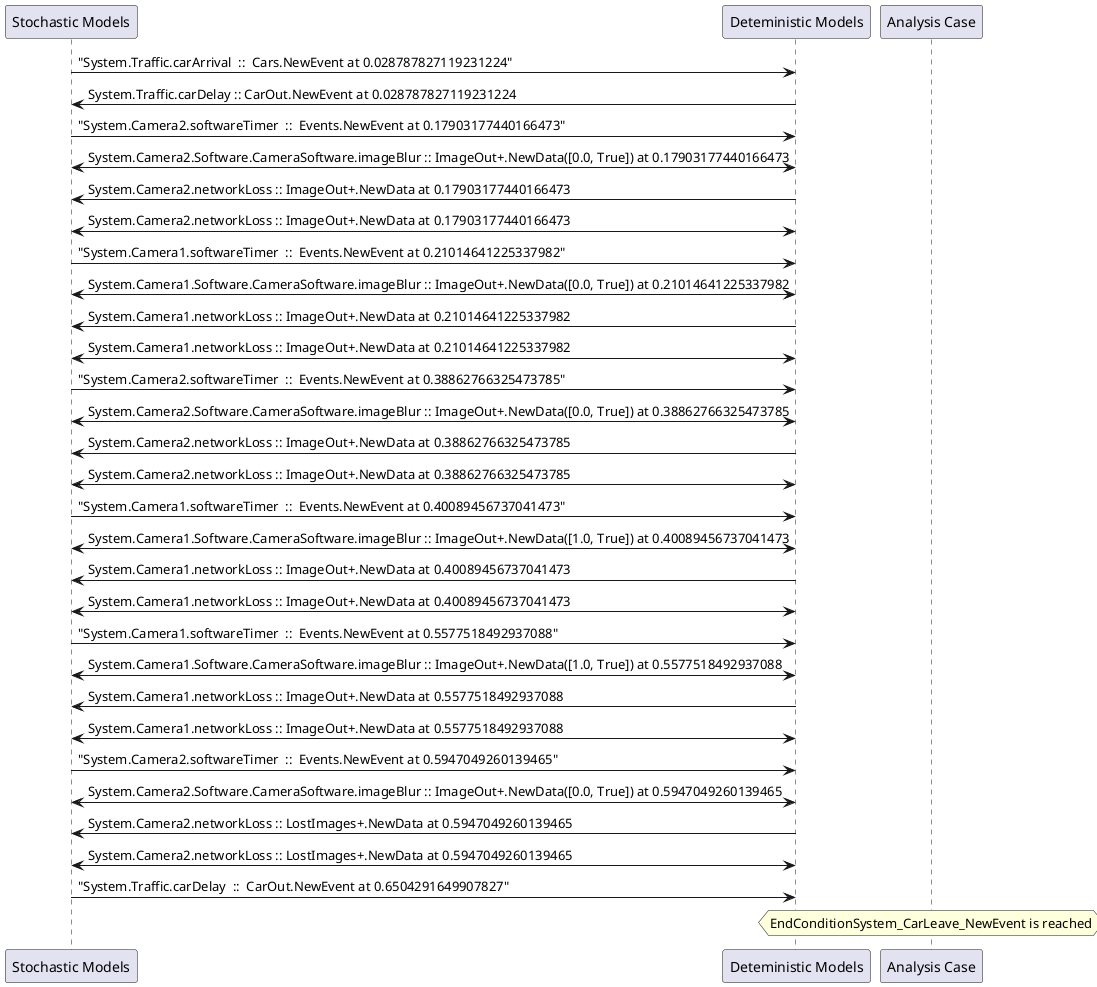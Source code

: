 
	@startuml
	participant "Stochastic Models" as stochmodel
	participant "Deteministic Models" as detmodel
	participant "Analysis Case" as analysis
	{41279_stop} stochmodel -> detmodel : "System.Traffic.carArrival  ::  Cars.NewEvent at 0.028787827119231224"
{41287_start} detmodel -> stochmodel : System.Traffic.carDelay :: CarOut.NewEvent at 0.028787827119231224
{41263_stop} stochmodel -> detmodel : "System.Camera2.softwareTimer  ::  Events.NewEvent at 0.17903177440166473"
detmodel <-> stochmodel : System.Camera2.Software.CameraSoftware.imageBlur :: ImageOut+.NewData([0.0, True]) at 0.17903177440166473
detmodel -> stochmodel : System.Camera2.networkLoss :: ImageOut+.NewData at 0.17903177440166473
detmodel <-> stochmodel : System.Camera2.networkLoss :: ImageOut+.NewData at 0.17903177440166473
{41247_stop} stochmodel -> detmodel : "System.Camera1.softwareTimer  ::  Events.NewEvent at 0.21014641225337982"
detmodel <-> stochmodel : System.Camera1.Software.CameraSoftware.imageBlur :: ImageOut+.NewData([0.0, True]) at 0.21014641225337982
detmodel -> stochmodel : System.Camera1.networkLoss :: ImageOut+.NewData at 0.21014641225337982
detmodel <-> stochmodel : System.Camera1.networkLoss :: ImageOut+.NewData at 0.21014641225337982
{41264_stop} stochmodel -> detmodel : "System.Camera2.softwareTimer  ::  Events.NewEvent at 0.38862766325473785"
detmodel <-> stochmodel : System.Camera2.Software.CameraSoftware.imageBlur :: ImageOut+.NewData([0.0, True]) at 0.38862766325473785
detmodel -> stochmodel : System.Camera2.networkLoss :: ImageOut+.NewData at 0.38862766325473785
detmodel <-> stochmodel : System.Camera2.networkLoss :: ImageOut+.NewData at 0.38862766325473785
{41248_stop} stochmodel -> detmodel : "System.Camera1.softwareTimer  ::  Events.NewEvent at 0.40089456737041473"
detmodel <-> stochmodel : System.Camera1.Software.CameraSoftware.imageBlur :: ImageOut+.NewData([1.0, True]) at 0.40089456737041473
detmodel -> stochmodel : System.Camera1.networkLoss :: ImageOut+.NewData at 0.40089456737041473
detmodel <-> stochmodel : System.Camera1.networkLoss :: ImageOut+.NewData at 0.40089456737041473
{41249_stop} stochmodel -> detmodel : "System.Camera1.softwareTimer  ::  Events.NewEvent at 0.5577518492937088"
detmodel <-> stochmodel : System.Camera1.Software.CameraSoftware.imageBlur :: ImageOut+.NewData([1.0, True]) at 0.5577518492937088
detmodel -> stochmodel : System.Camera1.networkLoss :: ImageOut+.NewData at 0.5577518492937088
detmodel <-> stochmodel : System.Camera1.networkLoss :: ImageOut+.NewData at 0.5577518492937088
{41265_stop} stochmodel -> detmodel : "System.Camera2.softwareTimer  ::  Events.NewEvent at 0.5947049260139465"
detmodel <-> stochmodel : System.Camera2.Software.CameraSoftware.imageBlur :: ImageOut+.NewData([0.0, True]) at 0.5947049260139465
detmodel -> stochmodel : System.Camera2.networkLoss :: LostImages+.NewData at 0.5947049260139465
detmodel <-> stochmodel : System.Camera2.networkLoss :: LostImages+.NewData at 0.5947049260139465
{41287_stop} stochmodel -> detmodel : "System.Traffic.carDelay  ::  CarOut.NewEvent at 0.6504291649907827"
{41287_start} <-> {41287_stop} : delay
hnote over analysis 
EndConditionSystem_CarLeave_NewEvent is reached
endnote
@enduml